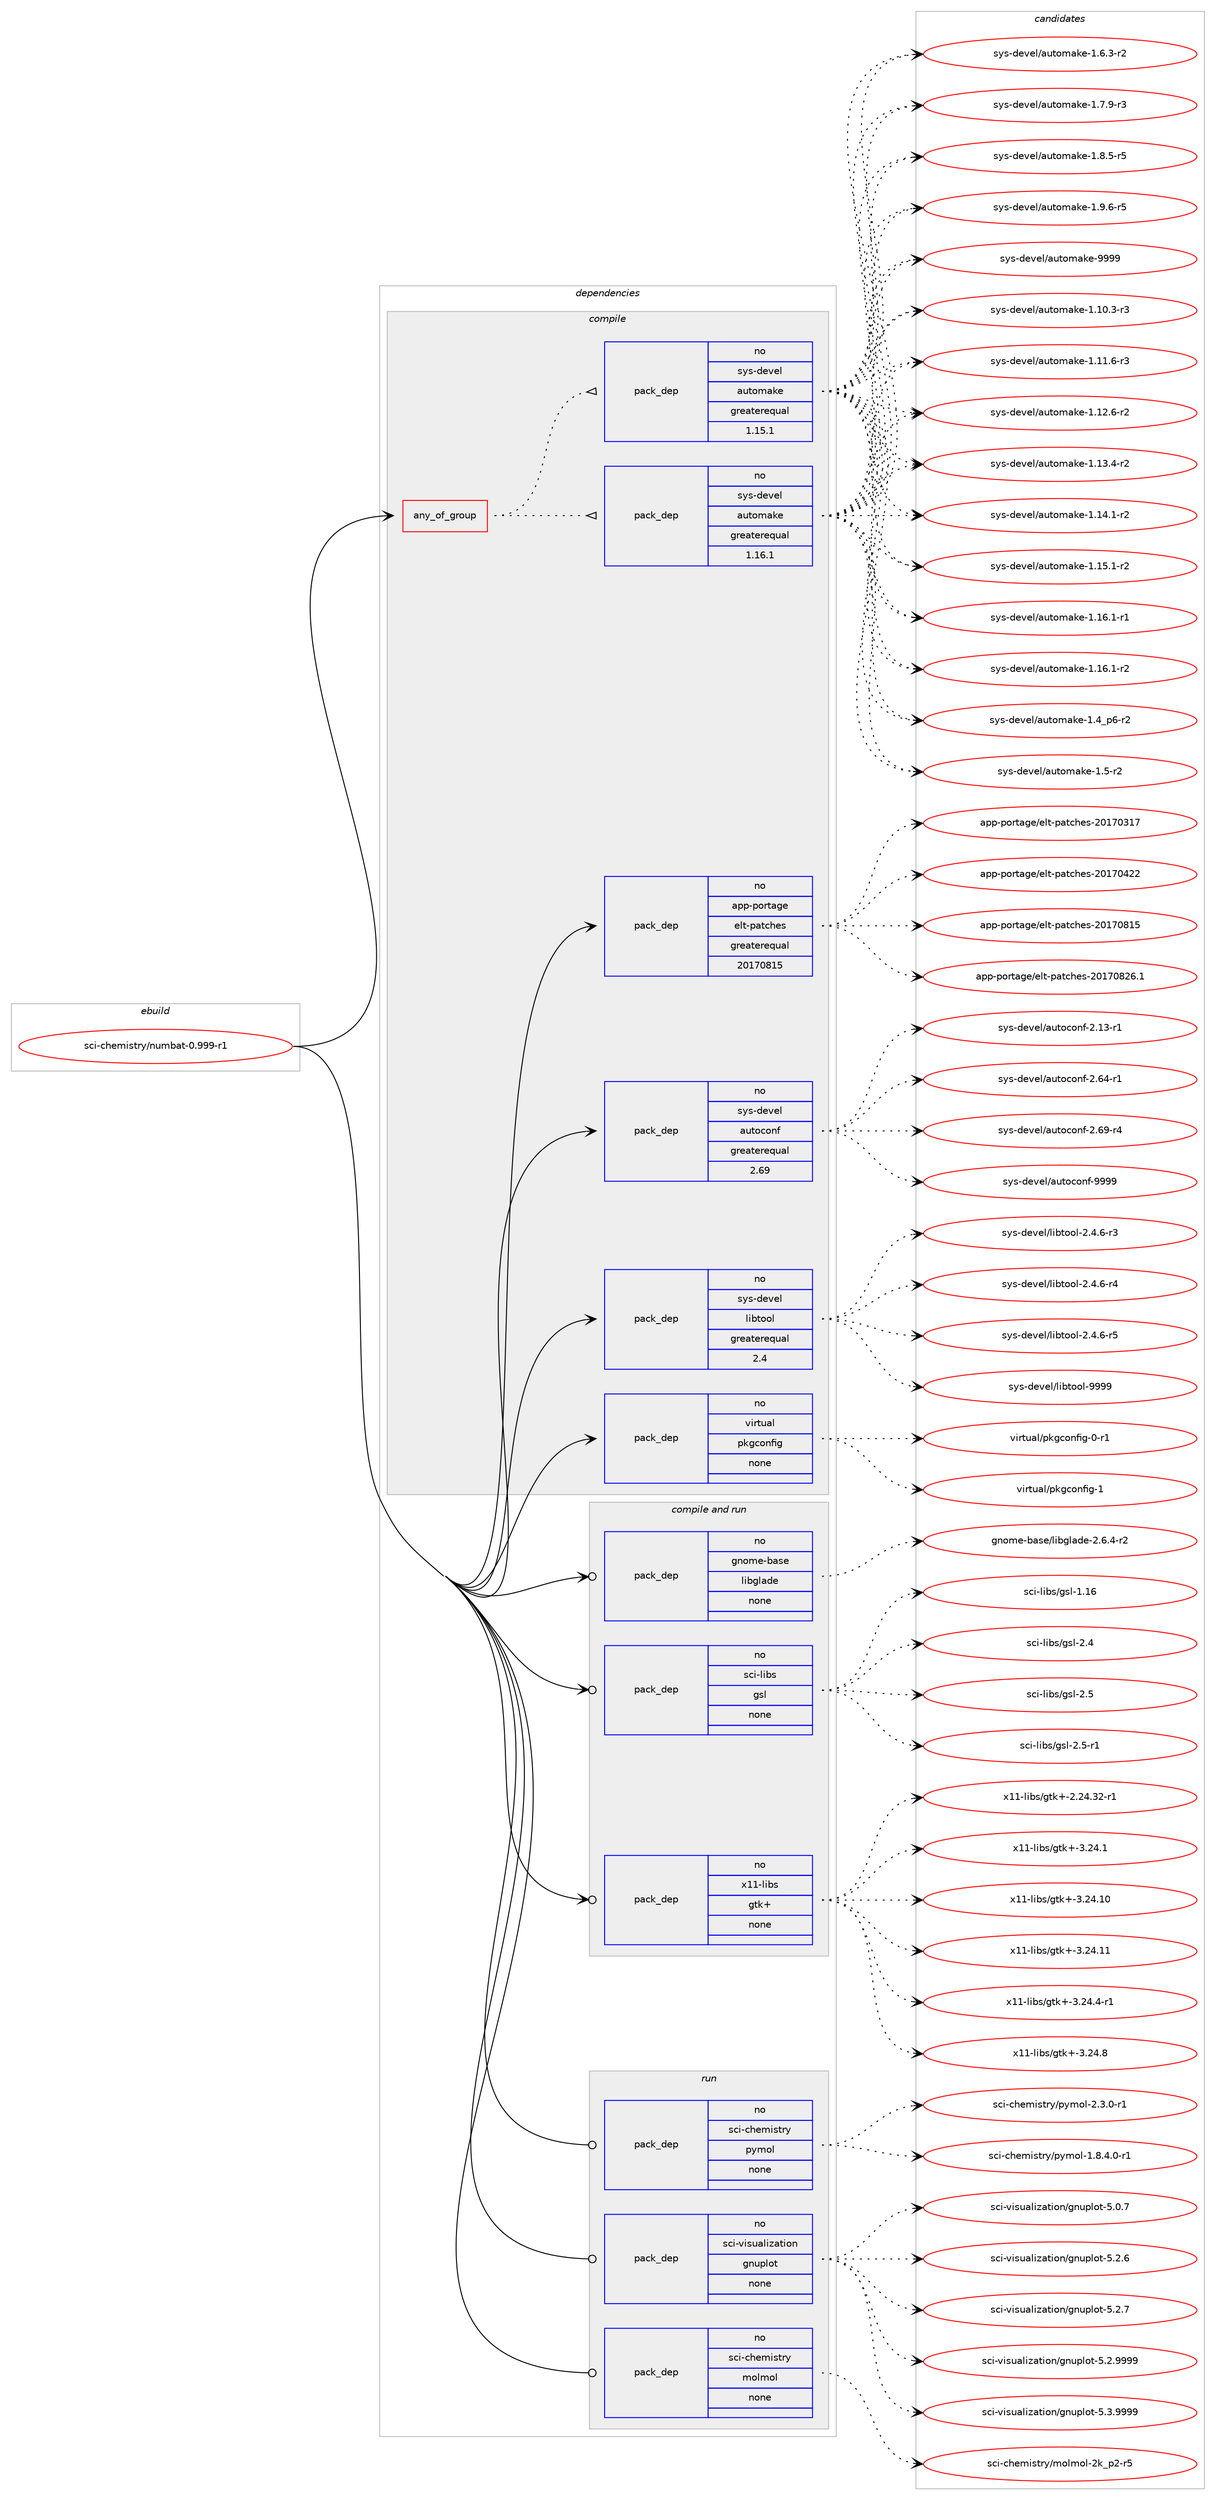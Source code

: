 digraph prolog {

# *************
# Graph options
# *************

newrank=true;
concentrate=true;
compound=true;
graph [rankdir=LR,fontname=Helvetica,fontsize=10,ranksep=1.5];#, ranksep=2.5, nodesep=0.2];
edge  [arrowhead=vee];
node  [fontname=Helvetica,fontsize=10];

# **********
# The ebuild
# **********

subgraph cluster_leftcol {
color=gray;
rank=same;
label=<<i>ebuild</i>>;
id [label="sci-chemistry/numbat-0.999-r1", color=red, width=4, href="../sci-chemistry/numbat-0.999-r1.svg"];
}

# ****************
# The dependencies
# ****************

subgraph cluster_midcol {
color=gray;
label=<<i>dependencies</i>>;
subgraph cluster_compile {
fillcolor="#eeeeee";
style=filled;
label=<<i>compile</i>>;
subgraph any14534 {
dependency851904 [label=<<TABLE BORDER="0" CELLBORDER="1" CELLSPACING="0" CELLPADDING="4"><TR><TD CELLPADDING="10">any_of_group</TD></TR></TABLE>>, shape=none, color=red];subgraph pack629832 {
dependency851905 [label=<<TABLE BORDER="0" CELLBORDER="1" CELLSPACING="0" CELLPADDING="4" WIDTH="220"><TR><TD ROWSPAN="6" CELLPADDING="30">pack_dep</TD></TR><TR><TD WIDTH="110">no</TD></TR><TR><TD>sys-devel</TD></TR><TR><TD>automake</TD></TR><TR><TD>greaterequal</TD></TR><TR><TD>1.16.1</TD></TR></TABLE>>, shape=none, color=blue];
}
dependency851904:e -> dependency851905:w [weight=20,style="dotted",arrowhead="oinv"];
subgraph pack629833 {
dependency851906 [label=<<TABLE BORDER="0" CELLBORDER="1" CELLSPACING="0" CELLPADDING="4" WIDTH="220"><TR><TD ROWSPAN="6" CELLPADDING="30">pack_dep</TD></TR><TR><TD WIDTH="110">no</TD></TR><TR><TD>sys-devel</TD></TR><TR><TD>automake</TD></TR><TR><TD>greaterequal</TD></TR><TR><TD>1.15.1</TD></TR></TABLE>>, shape=none, color=blue];
}
dependency851904:e -> dependency851906:w [weight=20,style="dotted",arrowhead="oinv"];
}
id:e -> dependency851904:w [weight=20,style="solid",arrowhead="vee"];
subgraph pack629834 {
dependency851907 [label=<<TABLE BORDER="0" CELLBORDER="1" CELLSPACING="0" CELLPADDING="4" WIDTH="220"><TR><TD ROWSPAN="6" CELLPADDING="30">pack_dep</TD></TR><TR><TD WIDTH="110">no</TD></TR><TR><TD>app-portage</TD></TR><TR><TD>elt-patches</TD></TR><TR><TD>greaterequal</TD></TR><TR><TD>20170815</TD></TR></TABLE>>, shape=none, color=blue];
}
id:e -> dependency851907:w [weight=20,style="solid",arrowhead="vee"];
subgraph pack629835 {
dependency851908 [label=<<TABLE BORDER="0" CELLBORDER="1" CELLSPACING="0" CELLPADDING="4" WIDTH="220"><TR><TD ROWSPAN="6" CELLPADDING="30">pack_dep</TD></TR><TR><TD WIDTH="110">no</TD></TR><TR><TD>sys-devel</TD></TR><TR><TD>autoconf</TD></TR><TR><TD>greaterequal</TD></TR><TR><TD>2.69</TD></TR></TABLE>>, shape=none, color=blue];
}
id:e -> dependency851908:w [weight=20,style="solid",arrowhead="vee"];
subgraph pack629836 {
dependency851909 [label=<<TABLE BORDER="0" CELLBORDER="1" CELLSPACING="0" CELLPADDING="4" WIDTH="220"><TR><TD ROWSPAN="6" CELLPADDING="30">pack_dep</TD></TR><TR><TD WIDTH="110">no</TD></TR><TR><TD>sys-devel</TD></TR><TR><TD>libtool</TD></TR><TR><TD>greaterequal</TD></TR><TR><TD>2.4</TD></TR></TABLE>>, shape=none, color=blue];
}
id:e -> dependency851909:w [weight=20,style="solid",arrowhead="vee"];
subgraph pack629837 {
dependency851910 [label=<<TABLE BORDER="0" CELLBORDER="1" CELLSPACING="0" CELLPADDING="4" WIDTH="220"><TR><TD ROWSPAN="6" CELLPADDING="30">pack_dep</TD></TR><TR><TD WIDTH="110">no</TD></TR><TR><TD>virtual</TD></TR><TR><TD>pkgconfig</TD></TR><TR><TD>none</TD></TR><TR><TD></TD></TR></TABLE>>, shape=none, color=blue];
}
id:e -> dependency851910:w [weight=20,style="solid",arrowhead="vee"];
}
subgraph cluster_compileandrun {
fillcolor="#eeeeee";
style=filled;
label=<<i>compile and run</i>>;
subgraph pack629838 {
dependency851911 [label=<<TABLE BORDER="0" CELLBORDER="1" CELLSPACING="0" CELLPADDING="4" WIDTH="220"><TR><TD ROWSPAN="6" CELLPADDING="30">pack_dep</TD></TR><TR><TD WIDTH="110">no</TD></TR><TR><TD>gnome-base</TD></TR><TR><TD>libglade</TD></TR><TR><TD>none</TD></TR><TR><TD></TD></TR></TABLE>>, shape=none, color=blue];
}
id:e -> dependency851911:w [weight=20,style="solid",arrowhead="odotvee"];
subgraph pack629839 {
dependency851912 [label=<<TABLE BORDER="0" CELLBORDER="1" CELLSPACING="0" CELLPADDING="4" WIDTH="220"><TR><TD ROWSPAN="6" CELLPADDING="30">pack_dep</TD></TR><TR><TD WIDTH="110">no</TD></TR><TR><TD>sci-libs</TD></TR><TR><TD>gsl</TD></TR><TR><TD>none</TD></TR><TR><TD></TD></TR></TABLE>>, shape=none, color=blue];
}
id:e -> dependency851912:w [weight=20,style="solid",arrowhead="odotvee"];
subgraph pack629840 {
dependency851913 [label=<<TABLE BORDER="0" CELLBORDER="1" CELLSPACING="0" CELLPADDING="4" WIDTH="220"><TR><TD ROWSPAN="6" CELLPADDING="30">pack_dep</TD></TR><TR><TD WIDTH="110">no</TD></TR><TR><TD>x11-libs</TD></TR><TR><TD>gtk+</TD></TR><TR><TD>none</TD></TR><TR><TD></TD></TR></TABLE>>, shape=none, color=blue];
}
id:e -> dependency851913:w [weight=20,style="solid",arrowhead="odotvee"];
}
subgraph cluster_run {
fillcolor="#eeeeee";
style=filled;
label=<<i>run</i>>;
subgraph pack629841 {
dependency851914 [label=<<TABLE BORDER="0" CELLBORDER="1" CELLSPACING="0" CELLPADDING="4" WIDTH="220"><TR><TD ROWSPAN="6" CELLPADDING="30">pack_dep</TD></TR><TR><TD WIDTH="110">no</TD></TR><TR><TD>sci-chemistry</TD></TR><TR><TD>molmol</TD></TR><TR><TD>none</TD></TR><TR><TD></TD></TR></TABLE>>, shape=none, color=blue];
}
id:e -> dependency851914:w [weight=20,style="solid",arrowhead="odot"];
subgraph pack629842 {
dependency851915 [label=<<TABLE BORDER="0" CELLBORDER="1" CELLSPACING="0" CELLPADDING="4" WIDTH="220"><TR><TD ROWSPAN="6" CELLPADDING="30">pack_dep</TD></TR><TR><TD WIDTH="110">no</TD></TR><TR><TD>sci-chemistry</TD></TR><TR><TD>pymol</TD></TR><TR><TD>none</TD></TR><TR><TD></TD></TR></TABLE>>, shape=none, color=blue];
}
id:e -> dependency851915:w [weight=20,style="solid",arrowhead="odot"];
subgraph pack629843 {
dependency851916 [label=<<TABLE BORDER="0" CELLBORDER="1" CELLSPACING="0" CELLPADDING="4" WIDTH="220"><TR><TD ROWSPAN="6" CELLPADDING="30">pack_dep</TD></TR><TR><TD WIDTH="110">no</TD></TR><TR><TD>sci-visualization</TD></TR><TR><TD>gnuplot</TD></TR><TR><TD>none</TD></TR><TR><TD></TD></TR></TABLE>>, shape=none, color=blue];
}
id:e -> dependency851916:w [weight=20,style="solid",arrowhead="odot"];
}
}

# **************
# The candidates
# **************

subgraph cluster_choices {
rank=same;
color=gray;
label=<<i>candidates</i>>;

subgraph choice629832 {
color=black;
nodesep=1;
choice11512111545100101118101108479711711611110997107101454946494846514511451 [label="sys-devel/automake-1.10.3-r3", color=red, width=4,href="../sys-devel/automake-1.10.3-r3.svg"];
choice11512111545100101118101108479711711611110997107101454946494946544511451 [label="sys-devel/automake-1.11.6-r3", color=red, width=4,href="../sys-devel/automake-1.11.6-r3.svg"];
choice11512111545100101118101108479711711611110997107101454946495046544511450 [label="sys-devel/automake-1.12.6-r2", color=red, width=4,href="../sys-devel/automake-1.12.6-r2.svg"];
choice11512111545100101118101108479711711611110997107101454946495146524511450 [label="sys-devel/automake-1.13.4-r2", color=red, width=4,href="../sys-devel/automake-1.13.4-r2.svg"];
choice11512111545100101118101108479711711611110997107101454946495246494511450 [label="sys-devel/automake-1.14.1-r2", color=red, width=4,href="../sys-devel/automake-1.14.1-r2.svg"];
choice11512111545100101118101108479711711611110997107101454946495346494511450 [label="sys-devel/automake-1.15.1-r2", color=red, width=4,href="../sys-devel/automake-1.15.1-r2.svg"];
choice11512111545100101118101108479711711611110997107101454946495446494511449 [label="sys-devel/automake-1.16.1-r1", color=red, width=4,href="../sys-devel/automake-1.16.1-r1.svg"];
choice11512111545100101118101108479711711611110997107101454946495446494511450 [label="sys-devel/automake-1.16.1-r2", color=red, width=4,href="../sys-devel/automake-1.16.1-r2.svg"];
choice115121115451001011181011084797117116111109971071014549465295112544511450 [label="sys-devel/automake-1.4_p6-r2", color=red, width=4,href="../sys-devel/automake-1.4_p6-r2.svg"];
choice11512111545100101118101108479711711611110997107101454946534511450 [label="sys-devel/automake-1.5-r2", color=red, width=4,href="../sys-devel/automake-1.5-r2.svg"];
choice115121115451001011181011084797117116111109971071014549465446514511450 [label="sys-devel/automake-1.6.3-r2", color=red, width=4,href="../sys-devel/automake-1.6.3-r2.svg"];
choice115121115451001011181011084797117116111109971071014549465546574511451 [label="sys-devel/automake-1.7.9-r3", color=red, width=4,href="../sys-devel/automake-1.7.9-r3.svg"];
choice115121115451001011181011084797117116111109971071014549465646534511453 [label="sys-devel/automake-1.8.5-r5", color=red, width=4,href="../sys-devel/automake-1.8.5-r5.svg"];
choice115121115451001011181011084797117116111109971071014549465746544511453 [label="sys-devel/automake-1.9.6-r5", color=red, width=4,href="../sys-devel/automake-1.9.6-r5.svg"];
choice115121115451001011181011084797117116111109971071014557575757 [label="sys-devel/automake-9999", color=red, width=4,href="../sys-devel/automake-9999.svg"];
dependency851905:e -> choice11512111545100101118101108479711711611110997107101454946494846514511451:w [style=dotted,weight="100"];
dependency851905:e -> choice11512111545100101118101108479711711611110997107101454946494946544511451:w [style=dotted,weight="100"];
dependency851905:e -> choice11512111545100101118101108479711711611110997107101454946495046544511450:w [style=dotted,weight="100"];
dependency851905:e -> choice11512111545100101118101108479711711611110997107101454946495146524511450:w [style=dotted,weight="100"];
dependency851905:e -> choice11512111545100101118101108479711711611110997107101454946495246494511450:w [style=dotted,weight="100"];
dependency851905:e -> choice11512111545100101118101108479711711611110997107101454946495346494511450:w [style=dotted,weight="100"];
dependency851905:e -> choice11512111545100101118101108479711711611110997107101454946495446494511449:w [style=dotted,weight="100"];
dependency851905:e -> choice11512111545100101118101108479711711611110997107101454946495446494511450:w [style=dotted,weight="100"];
dependency851905:e -> choice115121115451001011181011084797117116111109971071014549465295112544511450:w [style=dotted,weight="100"];
dependency851905:e -> choice11512111545100101118101108479711711611110997107101454946534511450:w [style=dotted,weight="100"];
dependency851905:e -> choice115121115451001011181011084797117116111109971071014549465446514511450:w [style=dotted,weight="100"];
dependency851905:e -> choice115121115451001011181011084797117116111109971071014549465546574511451:w [style=dotted,weight="100"];
dependency851905:e -> choice115121115451001011181011084797117116111109971071014549465646534511453:w [style=dotted,weight="100"];
dependency851905:e -> choice115121115451001011181011084797117116111109971071014549465746544511453:w [style=dotted,weight="100"];
dependency851905:e -> choice115121115451001011181011084797117116111109971071014557575757:w [style=dotted,weight="100"];
}
subgraph choice629833 {
color=black;
nodesep=1;
choice11512111545100101118101108479711711611110997107101454946494846514511451 [label="sys-devel/automake-1.10.3-r3", color=red, width=4,href="../sys-devel/automake-1.10.3-r3.svg"];
choice11512111545100101118101108479711711611110997107101454946494946544511451 [label="sys-devel/automake-1.11.6-r3", color=red, width=4,href="../sys-devel/automake-1.11.6-r3.svg"];
choice11512111545100101118101108479711711611110997107101454946495046544511450 [label="sys-devel/automake-1.12.6-r2", color=red, width=4,href="../sys-devel/automake-1.12.6-r2.svg"];
choice11512111545100101118101108479711711611110997107101454946495146524511450 [label="sys-devel/automake-1.13.4-r2", color=red, width=4,href="../sys-devel/automake-1.13.4-r2.svg"];
choice11512111545100101118101108479711711611110997107101454946495246494511450 [label="sys-devel/automake-1.14.1-r2", color=red, width=4,href="../sys-devel/automake-1.14.1-r2.svg"];
choice11512111545100101118101108479711711611110997107101454946495346494511450 [label="sys-devel/automake-1.15.1-r2", color=red, width=4,href="../sys-devel/automake-1.15.1-r2.svg"];
choice11512111545100101118101108479711711611110997107101454946495446494511449 [label="sys-devel/automake-1.16.1-r1", color=red, width=4,href="../sys-devel/automake-1.16.1-r1.svg"];
choice11512111545100101118101108479711711611110997107101454946495446494511450 [label="sys-devel/automake-1.16.1-r2", color=red, width=4,href="../sys-devel/automake-1.16.1-r2.svg"];
choice115121115451001011181011084797117116111109971071014549465295112544511450 [label="sys-devel/automake-1.4_p6-r2", color=red, width=4,href="../sys-devel/automake-1.4_p6-r2.svg"];
choice11512111545100101118101108479711711611110997107101454946534511450 [label="sys-devel/automake-1.5-r2", color=red, width=4,href="../sys-devel/automake-1.5-r2.svg"];
choice115121115451001011181011084797117116111109971071014549465446514511450 [label="sys-devel/automake-1.6.3-r2", color=red, width=4,href="../sys-devel/automake-1.6.3-r2.svg"];
choice115121115451001011181011084797117116111109971071014549465546574511451 [label="sys-devel/automake-1.7.9-r3", color=red, width=4,href="../sys-devel/automake-1.7.9-r3.svg"];
choice115121115451001011181011084797117116111109971071014549465646534511453 [label="sys-devel/automake-1.8.5-r5", color=red, width=4,href="../sys-devel/automake-1.8.5-r5.svg"];
choice115121115451001011181011084797117116111109971071014549465746544511453 [label="sys-devel/automake-1.9.6-r5", color=red, width=4,href="../sys-devel/automake-1.9.6-r5.svg"];
choice115121115451001011181011084797117116111109971071014557575757 [label="sys-devel/automake-9999", color=red, width=4,href="../sys-devel/automake-9999.svg"];
dependency851906:e -> choice11512111545100101118101108479711711611110997107101454946494846514511451:w [style=dotted,weight="100"];
dependency851906:e -> choice11512111545100101118101108479711711611110997107101454946494946544511451:w [style=dotted,weight="100"];
dependency851906:e -> choice11512111545100101118101108479711711611110997107101454946495046544511450:w [style=dotted,weight="100"];
dependency851906:e -> choice11512111545100101118101108479711711611110997107101454946495146524511450:w [style=dotted,weight="100"];
dependency851906:e -> choice11512111545100101118101108479711711611110997107101454946495246494511450:w [style=dotted,weight="100"];
dependency851906:e -> choice11512111545100101118101108479711711611110997107101454946495346494511450:w [style=dotted,weight="100"];
dependency851906:e -> choice11512111545100101118101108479711711611110997107101454946495446494511449:w [style=dotted,weight="100"];
dependency851906:e -> choice11512111545100101118101108479711711611110997107101454946495446494511450:w [style=dotted,weight="100"];
dependency851906:e -> choice115121115451001011181011084797117116111109971071014549465295112544511450:w [style=dotted,weight="100"];
dependency851906:e -> choice11512111545100101118101108479711711611110997107101454946534511450:w [style=dotted,weight="100"];
dependency851906:e -> choice115121115451001011181011084797117116111109971071014549465446514511450:w [style=dotted,weight="100"];
dependency851906:e -> choice115121115451001011181011084797117116111109971071014549465546574511451:w [style=dotted,weight="100"];
dependency851906:e -> choice115121115451001011181011084797117116111109971071014549465646534511453:w [style=dotted,weight="100"];
dependency851906:e -> choice115121115451001011181011084797117116111109971071014549465746544511453:w [style=dotted,weight="100"];
dependency851906:e -> choice115121115451001011181011084797117116111109971071014557575757:w [style=dotted,weight="100"];
}
subgraph choice629834 {
color=black;
nodesep=1;
choice97112112451121111141169710310147101108116451129711699104101115455048495548514955 [label="app-portage/elt-patches-20170317", color=red, width=4,href="../app-portage/elt-patches-20170317.svg"];
choice97112112451121111141169710310147101108116451129711699104101115455048495548525050 [label="app-portage/elt-patches-20170422", color=red, width=4,href="../app-portage/elt-patches-20170422.svg"];
choice97112112451121111141169710310147101108116451129711699104101115455048495548564953 [label="app-portage/elt-patches-20170815", color=red, width=4,href="../app-portage/elt-patches-20170815.svg"];
choice971121124511211111411697103101471011081164511297116991041011154550484955485650544649 [label="app-portage/elt-patches-20170826.1", color=red, width=4,href="../app-portage/elt-patches-20170826.1.svg"];
dependency851907:e -> choice97112112451121111141169710310147101108116451129711699104101115455048495548514955:w [style=dotted,weight="100"];
dependency851907:e -> choice97112112451121111141169710310147101108116451129711699104101115455048495548525050:w [style=dotted,weight="100"];
dependency851907:e -> choice97112112451121111141169710310147101108116451129711699104101115455048495548564953:w [style=dotted,weight="100"];
dependency851907:e -> choice971121124511211111411697103101471011081164511297116991041011154550484955485650544649:w [style=dotted,weight="100"];
}
subgraph choice629835 {
color=black;
nodesep=1;
choice1151211154510010111810110847971171161119911111010245504649514511449 [label="sys-devel/autoconf-2.13-r1", color=red, width=4,href="../sys-devel/autoconf-2.13-r1.svg"];
choice1151211154510010111810110847971171161119911111010245504654524511449 [label="sys-devel/autoconf-2.64-r1", color=red, width=4,href="../sys-devel/autoconf-2.64-r1.svg"];
choice1151211154510010111810110847971171161119911111010245504654574511452 [label="sys-devel/autoconf-2.69-r4", color=red, width=4,href="../sys-devel/autoconf-2.69-r4.svg"];
choice115121115451001011181011084797117116111991111101024557575757 [label="sys-devel/autoconf-9999", color=red, width=4,href="../sys-devel/autoconf-9999.svg"];
dependency851908:e -> choice1151211154510010111810110847971171161119911111010245504649514511449:w [style=dotted,weight="100"];
dependency851908:e -> choice1151211154510010111810110847971171161119911111010245504654524511449:w [style=dotted,weight="100"];
dependency851908:e -> choice1151211154510010111810110847971171161119911111010245504654574511452:w [style=dotted,weight="100"];
dependency851908:e -> choice115121115451001011181011084797117116111991111101024557575757:w [style=dotted,weight="100"];
}
subgraph choice629836 {
color=black;
nodesep=1;
choice1151211154510010111810110847108105981161111111084550465246544511451 [label="sys-devel/libtool-2.4.6-r3", color=red, width=4,href="../sys-devel/libtool-2.4.6-r3.svg"];
choice1151211154510010111810110847108105981161111111084550465246544511452 [label="sys-devel/libtool-2.4.6-r4", color=red, width=4,href="../sys-devel/libtool-2.4.6-r4.svg"];
choice1151211154510010111810110847108105981161111111084550465246544511453 [label="sys-devel/libtool-2.4.6-r5", color=red, width=4,href="../sys-devel/libtool-2.4.6-r5.svg"];
choice1151211154510010111810110847108105981161111111084557575757 [label="sys-devel/libtool-9999", color=red, width=4,href="../sys-devel/libtool-9999.svg"];
dependency851909:e -> choice1151211154510010111810110847108105981161111111084550465246544511451:w [style=dotted,weight="100"];
dependency851909:e -> choice1151211154510010111810110847108105981161111111084550465246544511452:w [style=dotted,weight="100"];
dependency851909:e -> choice1151211154510010111810110847108105981161111111084550465246544511453:w [style=dotted,weight="100"];
dependency851909:e -> choice1151211154510010111810110847108105981161111111084557575757:w [style=dotted,weight="100"];
}
subgraph choice629837 {
color=black;
nodesep=1;
choice11810511411611797108471121071039911111010210510345484511449 [label="virtual/pkgconfig-0-r1", color=red, width=4,href="../virtual/pkgconfig-0-r1.svg"];
choice1181051141161179710847112107103991111101021051034549 [label="virtual/pkgconfig-1", color=red, width=4,href="../virtual/pkgconfig-1.svg"];
dependency851910:e -> choice11810511411611797108471121071039911111010210510345484511449:w [style=dotted,weight="100"];
dependency851910:e -> choice1181051141161179710847112107103991111101021051034549:w [style=dotted,weight="100"];
}
subgraph choice629838 {
color=black;
nodesep=1;
choice1031101111091014598971151014710810598103108971001014550465446524511450 [label="gnome-base/libglade-2.6.4-r2", color=red, width=4,href="../gnome-base/libglade-2.6.4-r2.svg"];
dependency851911:e -> choice1031101111091014598971151014710810598103108971001014550465446524511450:w [style=dotted,weight="100"];
}
subgraph choice629839 {
color=black;
nodesep=1;
choice115991054510810598115471031151084549464954 [label="sci-libs/gsl-1.16", color=red, width=4,href="../sci-libs/gsl-1.16.svg"];
choice1159910545108105981154710311510845504652 [label="sci-libs/gsl-2.4", color=red, width=4,href="../sci-libs/gsl-2.4.svg"];
choice1159910545108105981154710311510845504653 [label="sci-libs/gsl-2.5", color=red, width=4,href="../sci-libs/gsl-2.5.svg"];
choice11599105451081059811547103115108455046534511449 [label="sci-libs/gsl-2.5-r1", color=red, width=4,href="../sci-libs/gsl-2.5-r1.svg"];
dependency851912:e -> choice115991054510810598115471031151084549464954:w [style=dotted,weight="100"];
dependency851912:e -> choice1159910545108105981154710311510845504652:w [style=dotted,weight="100"];
dependency851912:e -> choice1159910545108105981154710311510845504653:w [style=dotted,weight="100"];
dependency851912:e -> choice11599105451081059811547103115108455046534511449:w [style=dotted,weight="100"];
}
subgraph choice629840 {
color=black;
nodesep=1;
choice12049494510810598115471031161074345504650524651504511449 [label="x11-libs/gtk+-2.24.32-r1", color=red, width=4,href="../x11-libs/gtk+-2.24.32-r1.svg"];
choice12049494510810598115471031161074345514650524649 [label="x11-libs/gtk+-3.24.1", color=red, width=4,href="../x11-libs/gtk+-3.24.1.svg"];
choice1204949451081059811547103116107434551465052464948 [label="x11-libs/gtk+-3.24.10", color=red, width=4,href="../x11-libs/gtk+-3.24.10.svg"];
choice1204949451081059811547103116107434551465052464949 [label="x11-libs/gtk+-3.24.11", color=red, width=4,href="../x11-libs/gtk+-3.24.11.svg"];
choice120494945108105981154710311610743455146505246524511449 [label="x11-libs/gtk+-3.24.4-r1", color=red, width=4,href="../x11-libs/gtk+-3.24.4-r1.svg"];
choice12049494510810598115471031161074345514650524656 [label="x11-libs/gtk+-3.24.8", color=red, width=4,href="../x11-libs/gtk+-3.24.8.svg"];
dependency851913:e -> choice12049494510810598115471031161074345504650524651504511449:w [style=dotted,weight="100"];
dependency851913:e -> choice12049494510810598115471031161074345514650524649:w [style=dotted,weight="100"];
dependency851913:e -> choice1204949451081059811547103116107434551465052464948:w [style=dotted,weight="100"];
dependency851913:e -> choice1204949451081059811547103116107434551465052464949:w [style=dotted,weight="100"];
dependency851913:e -> choice120494945108105981154710311610743455146505246524511449:w [style=dotted,weight="100"];
dependency851913:e -> choice12049494510810598115471031161074345514650524656:w [style=dotted,weight="100"];
}
subgraph choice629841 {
color=black;
nodesep=1;
choice11599105459910410110910511511611412147109111108109111108455010795112504511453 [label="sci-chemistry/molmol-2k_p2-r5", color=red, width=4,href="../sci-chemistry/molmol-2k_p2-r5.svg"];
dependency851914:e -> choice11599105459910410110910511511611412147109111108109111108455010795112504511453:w [style=dotted,weight="100"];
}
subgraph choice629842 {
color=black;
nodesep=1;
choice1159910545991041011091051151161141214711212110911110845494656465246484511449 [label="sci-chemistry/pymol-1.8.4.0-r1", color=red, width=4,href="../sci-chemistry/pymol-1.8.4.0-r1.svg"];
choice115991054599104101109105115116114121471121211091111084550465146484511449 [label="sci-chemistry/pymol-2.3.0-r1", color=red, width=4,href="../sci-chemistry/pymol-2.3.0-r1.svg"];
dependency851915:e -> choice1159910545991041011091051151161141214711212110911110845494656465246484511449:w [style=dotted,weight="100"];
dependency851915:e -> choice115991054599104101109105115116114121471121211091111084550465146484511449:w [style=dotted,weight="100"];
}
subgraph choice629843 {
color=black;
nodesep=1;
choice1159910545118105115117971081051229711610511111047103110117112108111116455346484655 [label="sci-visualization/gnuplot-5.0.7", color=red, width=4,href="../sci-visualization/gnuplot-5.0.7.svg"];
choice1159910545118105115117971081051229711610511111047103110117112108111116455346504654 [label="sci-visualization/gnuplot-5.2.6", color=red, width=4,href="../sci-visualization/gnuplot-5.2.6.svg"];
choice1159910545118105115117971081051229711610511111047103110117112108111116455346504655 [label="sci-visualization/gnuplot-5.2.7", color=red, width=4,href="../sci-visualization/gnuplot-5.2.7.svg"];
choice1159910545118105115117971081051229711610511111047103110117112108111116455346504657575757 [label="sci-visualization/gnuplot-5.2.9999", color=red, width=4,href="../sci-visualization/gnuplot-5.2.9999.svg"];
choice1159910545118105115117971081051229711610511111047103110117112108111116455346514657575757 [label="sci-visualization/gnuplot-5.3.9999", color=red, width=4,href="../sci-visualization/gnuplot-5.3.9999.svg"];
dependency851916:e -> choice1159910545118105115117971081051229711610511111047103110117112108111116455346484655:w [style=dotted,weight="100"];
dependency851916:e -> choice1159910545118105115117971081051229711610511111047103110117112108111116455346504654:w [style=dotted,weight="100"];
dependency851916:e -> choice1159910545118105115117971081051229711610511111047103110117112108111116455346504655:w [style=dotted,weight="100"];
dependency851916:e -> choice1159910545118105115117971081051229711610511111047103110117112108111116455346504657575757:w [style=dotted,weight="100"];
dependency851916:e -> choice1159910545118105115117971081051229711610511111047103110117112108111116455346514657575757:w [style=dotted,weight="100"];
}
}

}
